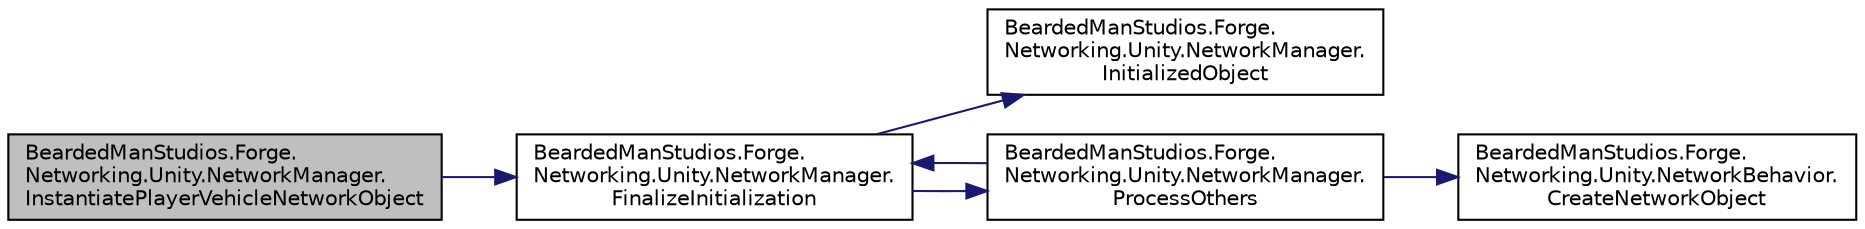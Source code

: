 digraph "BeardedManStudios.Forge.Networking.Unity.NetworkManager.InstantiatePlayerVehicleNetworkObject"
{
 // LATEX_PDF_SIZE
  edge [fontname="Helvetica",fontsize="10",labelfontname="Helvetica",labelfontsize="10"];
  node [fontname="Helvetica",fontsize="10",shape=record];
  rankdir="LR";
  Node198 [label="BeardedManStudios.Forge.\lNetworking.Unity.NetworkManager.\lInstantiatePlayerVehicleNetworkObject",height=0.2,width=0.4,color="black", fillcolor="grey75", style="filled", fontcolor="black",tooltip=" "];
  Node198 -> Node199 [color="midnightblue",fontsize="10",style="solid",fontname="Helvetica"];
  Node199 [label="BeardedManStudios.Forge.\lNetworking.Unity.NetworkManager.\lFinalizeInitialization",height=0.2,width=0.4,color="black", fillcolor="white", style="filled",URL="$class_bearded_man_studios_1_1_forge_1_1_networking_1_1_unity_1_1_network_manager.html#a96650852c8bd8da55ff8bf730db311be",tooltip=" "];
  Node199 -> Node200 [color="midnightblue",fontsize="10",style="solid",fontname="Helvetica"];
  Node200 [label="BeardedManStudios.Forge.\lNetworking.Unity.NetworkManager.\lInitializedObject",height=0.2,width=0.4,color="black", fillcolor="white", style="filled",URL="$class_bearded_man_studios_1_1_forge_1_1_networking_1_1_unity_1_1_network_manager.html#ae686c351a1670cc0c3d285edfeb844cb",tooltip=" "];
  Node199 -> Node201 [color="midnightblue",fontsize="10",style="solid",fontname="Helvetica"];
  Node201 [label="BeardedManStudios.Forge.\lNetworking.Unity.NetworkManager.\lProcessOthers",height=0.2,width=0.4,color="black", fillcolor="white", style="filled",URL="$class_bearded_man_studios_1_1_forge_1_1_networking_1_1_unity_1_1_network_manager.html#aea7250d4e3af6034f73a5f902f511c88",tooltip=" "];
  Node201 -> Node202 [color="midnightblue",fontsize="10",style="solid",fontname="Helvetica"];
  Node202 [label="BeardedManStudios.Forge.\lNetworking.Unity.NetworkBehavior.\lCreateNetworkObject",height=0.2,width=0.4,color="black", fillcolor="white", style="filled",URL="$class_bearded_man_studios_1_1_forge_1_1_networking_1_1_unity_1_1_network_behavior.html#a091715ed99cf83053ae02e18d6cd2092",tooltip=" "];
  Node201 -> Node199 [color="midnightblue",fontsize="10",style="solid",fontname="Helvetica"];
}
